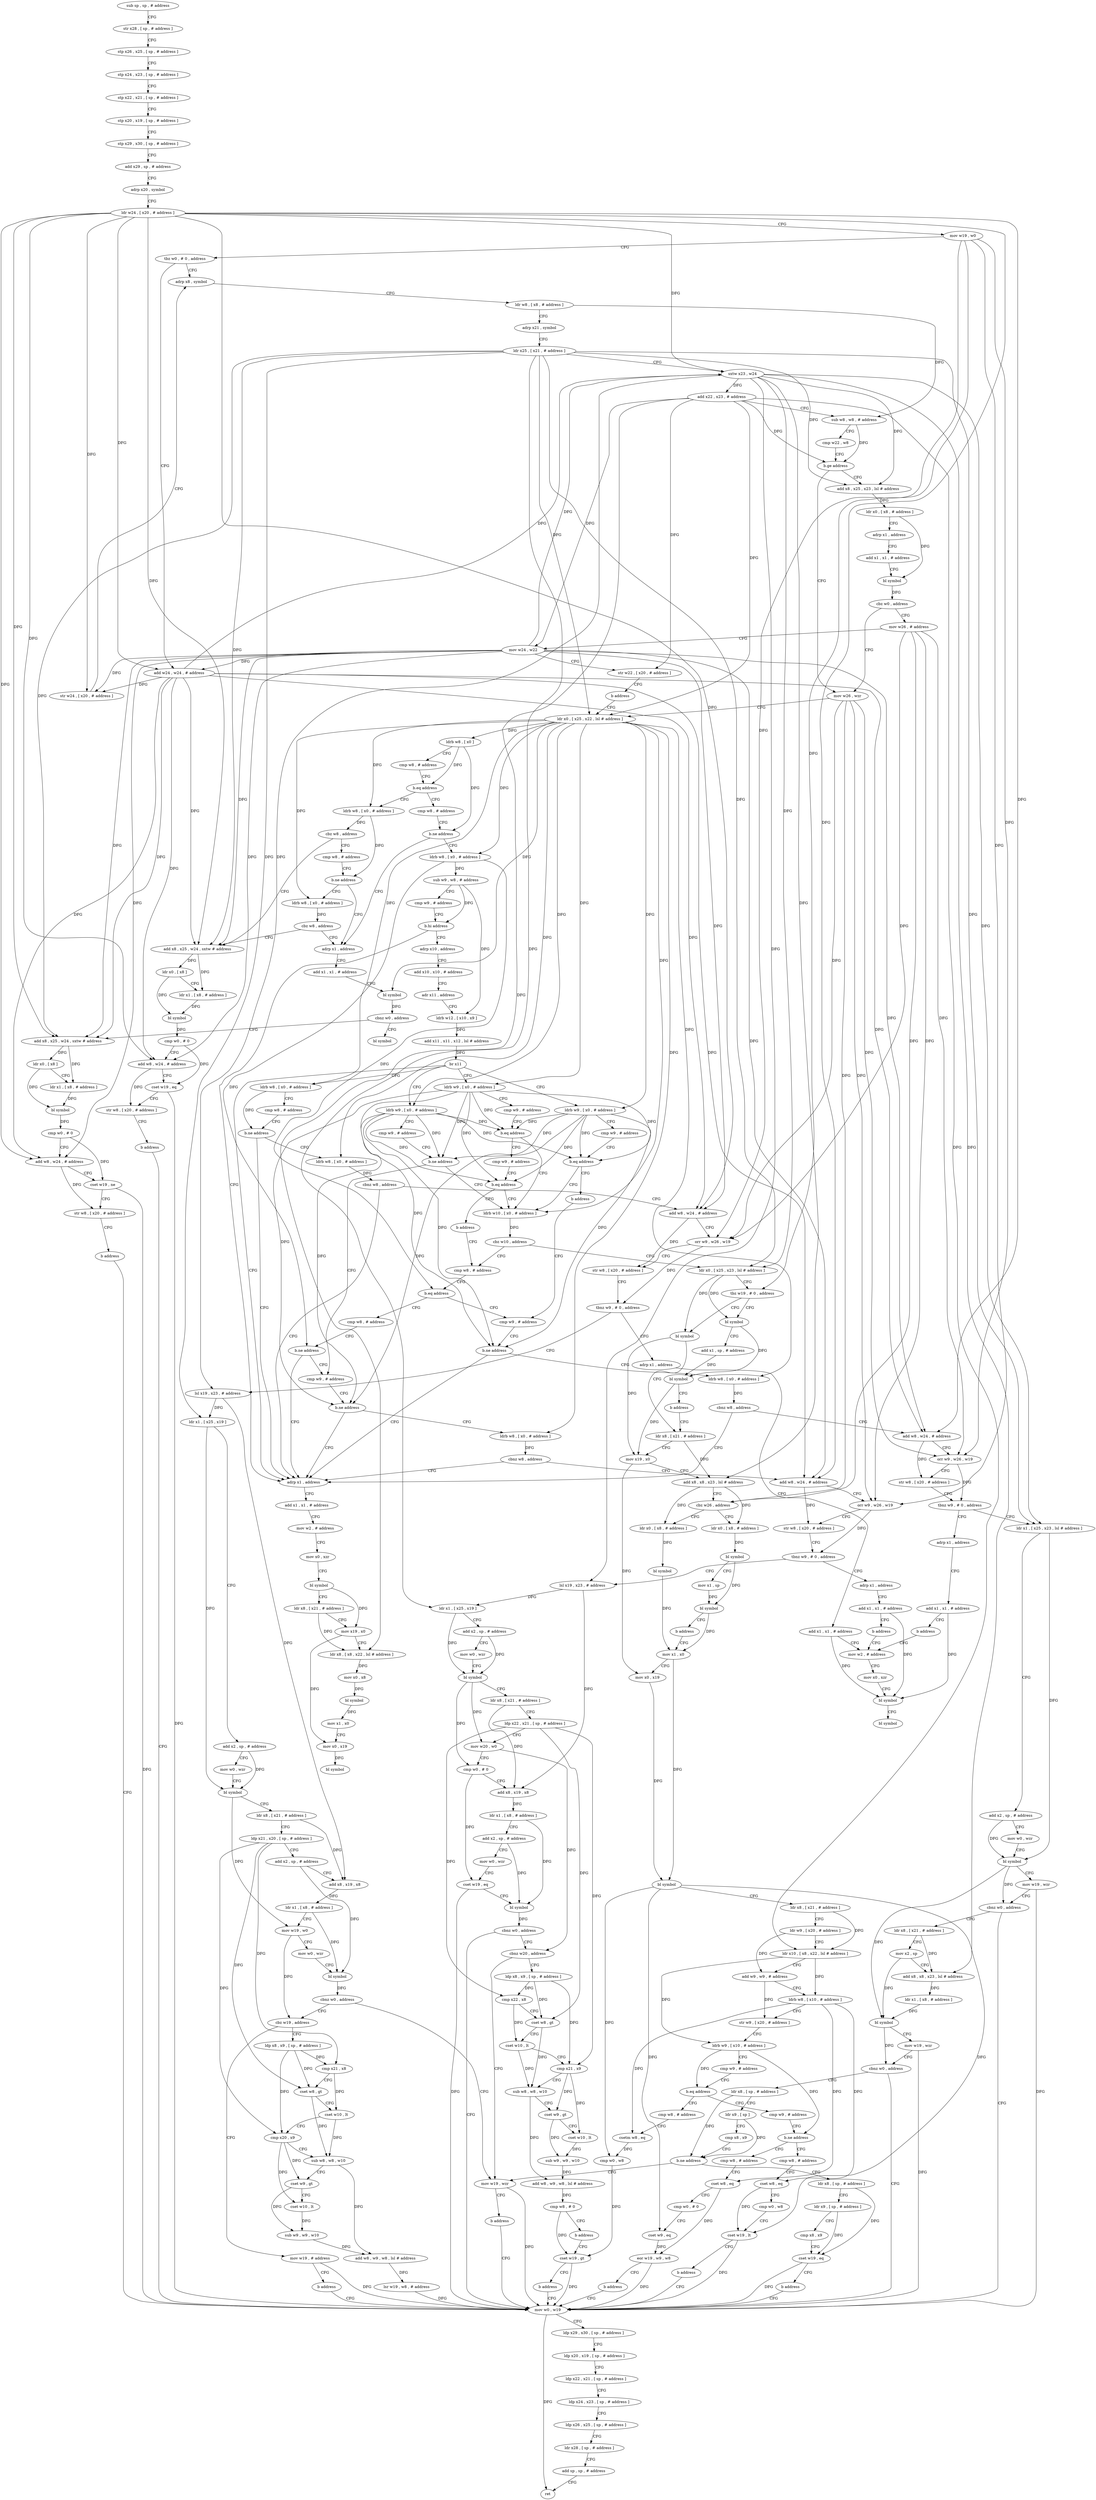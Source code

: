 digraph "func" {
"4204672" [label = "sub sp , sp , # address" ]
"4204676" [label = "str x28 , [ sp , # address ]" ]
"4204680" [label = "stp x26 , x25 , [ sp , # address ]" ]
"4204684" [label = "stp x24 , x23 , [ sp , # address ]" ]
"4204688" [label = "stp x22 , x21 , [ sp , # address ]" ]
"4204692" [label = "stp x20 , x19 , [ sp , # address ]" ]
"4204696" [label = "stp x29 , x30 , [ sp , # address ]" ]
"4204700" [label = "add x29 , sp , # address" ]
"4204704" [label = "adrp x20 , symbol" ]
"4204708" [label = "ldr w24 , [ x20 , # address ]" ]
"4204712" [label = "mov w19 , w0" ]
"4204716" [label = "tbz w0 , # 0 , address" ]
"4204728" [label = "adrp x8 , symbol" ]
"4204720" [label = "add w24 , w24 , # address" ]
"4204732" [label = "ldr w8 , [ x8 , # address ]" ]
"4204736" [label = "adrp x21 , symbol" ]
"4204740" [label = "ldr x25 , [ x21 , # address ]" ]
"4204744" [label = "sxtw x23 , w24" ]
"4204748" [label = "add x22 , x23 , # address" ]
"4204752" [label = "sub w8 , w8 , # address" ]
"4204756" [label = "cmp w22 , w8" ]
"4204760" [label = "b.ge address" ]
"4204788" [label = "mov w26 , wzr" ]
"4204764" [label = "add x8 , x25 , x23 , lsl # address" ]
"4204724" [label = "str w24 , [ x20 , # address ]" ]
"4204792" [label = "ldr x0 , [ x25 , x22 , lsl # address ]" ]
"4204768" [label = "ldr x0 , [ x8 , # address ]" ]
"4204772" [label = "adrp x1 , address" ]
"4204776" [label = "add x1 , x1 , # address" ]
"4204780" [label = "bl symbol" ]
"4204784" [label = "cbz w0 , address" ]
"4204956" [label = "mov w26 , # address" ]
"4204880" [label = "ldrb w8 , [ x0 , # address ]" ]
"4204884" [label = "cbz w8 , address" ]
"4204972" [label = "add x8 , x25 , w24 , sxtw # address" ]
"4204888" [label = "cmp w8 , # address" ]
"4204808" [label = "cmp w8 , # address" ]
"4204812" [label = "b.ne address" ]
"4204904" [label = "adrp x1 , address" ]
"4204816" [label = "ldrb w8 , [ x0 , # address ]" ]
"4204960" [label = "mov w24 , w22" ]
"4204964" [label = "str w22 , [ x20 , # address ]" ]
"4204968" [label = "b address" ]
"4204976" [label = "ldr x0 , [ x8 ]" ]
"4204980" [label = "ldr x1 , [ x8 , # address ]" ]
"4204984" [label = "bl symbol" ]
"4204988" [label = "cmp w0 , # 0" ]
"4204992" [label = "add w8 , w24 , # address" ]
"4204996" [label = "cset w19 , eq" ]
"4205000" [label = "str w8 , [ x20 , # address ]" ]
"4205004" [label = "b address" ]
"4205676" [label = "mov w0 , w19" ]
"4204892" [label = "b.ne address" ]
"4204896" [label = "ldrb w8 , [ x0 , # address ]" ]
"4204908" [label = "add x1 , x1 , # address" ]
"4204912" [label = "bl symbol" ]
"4204916" [label = "cbnz w0 , address" ]
"4205764" [label = "bl symbol" ]
"4204920" [label = "add x8 , x25 , w24 , sxtw # address" ]
"4204820" [label = "sub w9 , w8 , # address" ]
"4204824" [label = "cmp w9 , # address" ]
"4204828" [label = "b.hi address" ]
"4205712" [label = "adrp x1 , address" ]
"4204832" [label = "adrp x10 , address" ]
"4204796" [label = "ldrb w8 , [ x0 ]" ]
"4204800" [label = "cmp w8 , # address" ]
"4204804" [label = "b.eq address" ]
"4205680" [label = "ldp x29 , x30 , [ sp , # address ]" ]
"4205684" [label = "ldp x20 , x19 , [ sp , # address ]" ]
"4205688" [label = "ldp x22 , x21 , [ sp , # address ]" ]
"4205692" [label = "ldp x24 , x23 , [ sp , # address ]" ]
"4205696" [label = "ldp x26 , x25 , [ sp , # address ]" ]
"4205700" [label = "ldr x28 , [ sp , # address ]" ]
"4205704" [label = "add sp , sp , # address" ]
"4205708" [label = "ret" ]
"4204900" [label = "cbz w8 , address" ]
"4204924" [label = "ldr x0 , [ x8 ]" ]
"4204928" [label = "ldr x1 , [ x8 , # address ]" ]
"4204932" [label = "bl symbol" ]
"4204936" [label = "cmp w0 , # 0" ]
"4204940" [label = "add w8 , w24 , # address" ]
"4204944" [label = "cset w19 , ne" ]
"4204948" [label = "str w8 , [ x20 , # address ]" ]
"4204952" [label = "b address" ]
"4205716" [label = "add x1 , x1 , # address" ]
"4205720" [label = "mov w2 , # address" ]
"4205724" [label = "mov x0 , xzr" ]
"4205728" [label = "bl symbol" ]
"4205732" [label = "ldr x8 , [ x21 , # address ]" ]
"4205736" [label = "mov x19 , x0" ]
"4205740" [label = "ldr x8 , [ x8 , x22 , lsl # address ]" ]
"4205744" [label = "mov x0 , x8" ]
"4205748" [label = "bl symbol" ]
"4205752" [label = "mov x1 , x0" ]
"4205756" [label = "mov x0 , x19" ]
"4205760" [label = "bl symbol" ]
"4204836" [label = "add x10 , x10 , # address" ]
"4204840" [label = "adr x11 , address" ]
"4204844" [label = "ldrb w12 , [ x10 , x9 ]" ]
"4204848" [label = "add x11 , x11 , x12 , lsl # address" ]
"4204852" [label = "br x11" ]
"4204856" [label = "ldrb w9 , [ x0 , # address ]" ]
"4205008" [label = "ldrb w9 , [ x0 , # address ]" ]
"4205024" [label = "ldrb w8 , [ x0 , # address ]" ]
"4205128" [label = "ldrb w9 , [ x0 , # address ]" ]
"4204860" [label = "cmp w9 , # address" ]
"4204864" [label = "b.eq address" ]
"4205140" [label = "ldrb w10 , [ x0 , # address ]" ]
"4204868" [label = "cmp w9 , # address" ]
"4205012" [label = "cmp w9 , # address" ]
"4205016" [label = "b.eq address" ]
"4205020" [label = "b address" ]
"4205028" [label = "cmp w8 , # address" ]
"4205032" [label = "b.ne address" ]
"4205036" [label = "ldrb w8 , [ x0 , # address ]" ]
"4205132" [label = "cmp w9 , # address" ]
"4205136" [label = "b.ne address" ]
"4205164" [label = "cmp w9 , # address" ]
"4205144" [label = "cbz w10 , address" ]
"4205440" [label = "ldr x0 , [ x25 , x23 , lsl # address ]" ]
"4205148" [label = "cmp w8 , # address" ]
"4204872" [label = "b.eq address" ]
"4204876" [label = "b address" ]
"4205312" [label = "cmp w9 , # address" ]
"4205040" [label = "cbnz w8 , address" ]
"4205044" [label = "add w8 , w24 , # address" ]
"4205168" [label = "b.ne address" ]
"4205172" [label = "ldrb w8 , [ x0 , # address ]" ]
"4205444" [label = "tbz w19 , # 0 , address" ]
"4205464" [label = "bl symbol" ]
"4205448" [label = "bl symbol" ]
"4205152" [label = "b.eq address" ]
"4205156" [label = "cmp w8 , # address" ]
"4205316" [label = "b.ne address" ]
"4205320" [label = "ldrb w8 , [ x0 , # address ]" ]
"4205048" [label = "orr w9 , w26 , w19" ]
"4205052" [label = "str w8 , [ x20 , # address ]" ]
"4205056" [label = "tbnz w9 , # 0 , address" ]
"4205792" [label = "adrp x1 , address" ]
"4205060" [label = "lsl x19 , x23 , # address" ]
"4205176" [label = "cbnz w8 , address" ]
"4205180" [label = "add w8 , w24 , # address" ]
"4205468" [label = "ldr x8 , [ x21 , # address ]" ]
"4205452" [label = "add x1 , sp , # address" ]
"4205456" [label = "bl symbol" ]
"4205460" [label = "b address" ]
"4205160" [label = "b.ne address" ]
"4205324" [label = "cbnz w8 , address" ]
"4205328" [label = "add w8 , w24 , # address" ]
"4205796" [label = "add x1 , x1 , # address" ]
"4205800" [label = "mov w2 , # address" ]
"4205064" [label = "ldr x1 , [ x25 , x19 ]" ]
"4205068" [label = "add x2 , sp , # address" ]
"4205072" [label = "mov w0 , wzr" ]
"4205076" [label = "bl symbol" ]
"4205080" [label = "ldr x8 , [ x21 , # address ]" ]
"4205084" [label = "ldp x21 , x20 , [ sp , # address ]" ]
"4205088" [label = "add x2 , sp , # address" ]
"4205092" [label = "add x8 , x19 , x8" ]
"4205096" [label = "ldr x1 , [ x8 , # address ]" ]
"4205100" [label = "mov w19 , w0" ]
"4205104" [label = "mov w0 , wzr" ]
"4205108" [label = "bl symbol" ]
"4205112" [label = "cbnz w0 , address" ]
"4205432" [label = "mov w19 , wzr" ]
"4205116" [label = "cbz w19 , address" ]
"4205184" [label = "orr w9 , w26 , w19" ]
"4205188" [label = "str w8 , [ x20 , # address ]" ]
"4205192" [label = "tbnz w9 , # 0 , address" ]
"4205768" [label = "adrp x1 , address" ]
"4205196" [label = "lsl x19 , x23 , # address" ]
"4205504" [label = "ldr x0 , [ x8 , # address ]" ]
"4205508" [label = "bl symbol" ]
"4205512" [label = "mov x1 , x0" ]
"4205484" [label = "ldr x0 , [ x8 , # address ]" ]
"4205488" [label = "bl symbol" ]
"4205492" [label = "mov x1 , sp" ]
"4205496" [label = "bl symbol" ]
"4205500" [label = "b address" ]
"4205472" [label = "mov x19 , x0" ]
"4205476" [label = "add x8 , x8 , x23 , lsl # address" ]
"4205480" [label = "cbz w26 , address" ]
"4205332" [label = "orr w9 , w26 , w19" ]
"4205336" [label = "str w8 , [ x20 , # address ]" ]
"4205340" [label = "tbnz w9 , # 0 , address" ]
"4205780" [label = "adrp x1 , address" ]
"4205344" [label = "ldr x1 , [ x25 , x23 , lsl # address ]" ]
"4205436" [label = "b address" ]
"4205632" [label = "ldp x8 , x9 , [ sp , # address ]" ]
"4205120" [label = "mov w19 , # address" ]
"4205772" [label = "add x1 , x1 , # address" ]
"4205776" [label = "b address" ]
"4205200" [label = "ldr x1 , [ x25 , x19 ]" ]
"4205204" [label = "add x2 , sp , # address" ]
"4205208" [label = "mov w0 , wzr" ]
"4205212" [label = "bl symbol" ]
"4205216" [label = "ldr x8 , [ x21 , # address ]" ]
"4205220" [label = "ldp x22 , x21 , [ sp , # address ]" ]
"4205224" [label = "mov w20 , w0" ]
"4205228" [label = "cmp w0 , # 0" ]
"4205232" [label = "add x8 , x19 , x8" ]
"4205236" [label = "ldr x1 , [ x8 , # address ]" ]
"4205240" [label = "add x2 , sp , # address" ]
"4205244" [label = "mov w0 , wzr" ]
"4205248" [label = "cset w19 , eq" ]
"4205252" [label = "bl symbol" ]
"4205256" [label = "cbnz w0 , address" ]
"4205260" [label = "cbnz w20 , address" ]
"4205588" [label = "cmp w8 , # address" ]
"4205592" [label = "csetm w8 , eq" ]
"4205596" [label = "cmp w0 , w8" ]
"4205600" [label = "cset w19 , gt" ]
"4205560" [label = "cmp w9 , # address" ]
"4205564" [label = "b.ne address" ]
"4205608" [label = "cmp w8 , # address" ]
"4205568" [label = "cmp w8 , # address" ]
"4205516" [label = "mov x0 , x19" ]
"4205520" [label = "bl symbol" ]
"4205524" [label = "ldr x8 , [ x21 , # address ]" ]
"4205528" [label = "ldr w9 , [ x20 , # address ]" ]
"4205532" [label = "ldr x10 , [ x8 , x22 , lsl # address ]" ]
"4205536" [label = "add w9 , w9 , # address" ]
"4205540" [label = "ldrb w8 , [ x10 , # address ]" ]
"4205544" [label = "str w9 , [ x20 , # address ]" ]
"4205548" [label = "ldrb w9 , [ x10 , # address ]" ]
"4205552" [label = "cmp w9 , # address" ]
"4205556" [label = "b.eq address" ]
"4205784" [label = "add x1 , x1 , # address" ]
"4205788" [label = "b address" ]
"4205348" [label = "add x2 , sp , # address" ]
"4205352" [label = "mov w0 , wzr" ]
"4205356" [label = "bl symbol" ]
"4205360" [label = "mov w19 , wzr" ]
"4205364" [label = "cbnz w0 , address" ]
"4205368" [label = "ldr x8 , [ x21 , # address ]" ]
"4205636" [label = "cmp x21 , x8" ]
"4205640" [label = "cset w8 , gt" ]
"4205644" [label = "cset w10 , lt" ]
"4205648" [label = "cmp x20 , x9" ]
"4205652" [label = "sub w8 , w8 , w10" ]
"4205656" [label = "cset w9 , gt" ]
"4205660" [label = "cset w10 , lt" ]
"4205664" [label = "sub w9 , w9 , w10" ]
"4205668" [label = "add w8 , w9 , w8 , lsl # address" ]
"4205672" [label = "lsr w19 , w8 , # address" ]
"4205124" [label = "b address" ]
"4205804" [label = "mov x0 , xzr" ]
"4205808" [label = "bl symbol" ]
"4205812" [label = "bl symbol" ]
"4205264" [label = "ldp x8 , x9 , [ sp , # address ]" ]
"4205612" [label = "cset w8 , eq" ]
"4205616" [label = "cmp w0 , # 0" ]
"4205620" [label = "cset w9 , eq" ]
"4205624" [label = "eor w19 , w9 , w8" ]
"4205628" [label = "b address" ]
"4205572" [label = "cset w8 , eq" ]
"4205576" [label = "cmp w0 , w8" ]
"4205580" [label = "cset w19 , lt" ]
"4205584" [label = "b address" ]
"4205372" [label = "mov x2 , sp" ]
"4205376" [label = "add x8 , x8 , x23 , lsl # address" ]
"4205380" [label = "ldr x1 , [ x8 , # address ]" ]
"4205384" [label = "bl symbol" ]
"4205388" [label = "mov w19 , wzr" ]
"4205392" [label = "cbnz w0 , address" ]
"4205396" [label = "ldr x8 , [ sp , # address ]" ]
"4205268" [label = "cmp x22 , x8" ]
"4205272" [label = "cset w8 , gt" ]
"4205276" [label = "cset w10 , lt" ]
"4205280" [label = "cmp x21 , x9" ]
"4205284" [label = "sub w8 , w8 , w10" ]
"4205288" [label = "cset w9 , gt" ]
"4205292" [label = "cset w10 , lt" ]
"4205296" [label = "sub w9 , w9 , w10" ]
"4205300" [label = "add w8 , w9 , w8 , lsl # address" ]
"4205304" [label = "cmp w8 , # 0" ]
"4205308" [label = "b address" ]
"4205400" [label = "ldr x9 , [ sp ]" ]
"4205404" [label = "cmp x8 , x9" ]
"4205408" [label = "b.ne address" ]
"4205412" [label = "ldr x8 , [ sp , # address ]" ]
"4205604" [label = "b address" ]
"4205416" [label = "ldr x9 , [ sp , # address ]" ]
"4205420" [label = "cmp x8 , x9" ]
"4205424" [label = "cset w19 , eq" ]
"4205428" [label = "b address" ]
"4204672" -> "4204676" [ label = "CFG" ]
"4204676" -> "4204680" [ label = "CFG" ]
"4204680" -> "4204684" [ label = "CFG" ]
"4204684" -> "4204688" [ label = "CFG" ]
"4204688" -> "4204692" [ label = "CFG" ]
"4204692" -> "4204696" [ label = "CFG" ]
"4204696" -> "4204700" [ label = "CFG" ]
"4204700" -> "4204704" [ label = "CFG" ]
"4204704" -> "4204708" [ label = "CFG" ]
"4204708" -> "4204712" [ label = "CFG" ]
"4204708" -> "4204744" [ label = "DFG" ]
"4204708" -> "4204720" [ label = "DFG" ]
"4204708" -> "4204724" [ label = "DFG" ]
"4204708" -> "4204972" [ label = "DFG" ]
"4204708" -> "4204992" [ label = "DFG" ]
"4204708" -> "4204920" [ label = "DFG" ]
"4204708" -> "4204940" [ label = "DFG" ]
"4204708" -> "4205044" [ label = "DFG" ]
"4204708" -> "4205180" [ label = "DFG" ]
"4204708" -> "4205328" [ label = "DFG" ]
"4204712" -> "4204716" [ label = "CFG" ]
"4204712" -> "4205444" [ label = "DFG" ]
"4204712" -> "4205048" [ label = "DFG" ]
"4204712" -> "4205184" [ label = "DFG" ]
"4204712" -> "4205332" [ label = "DFG" ]
"4204716" -> "4204728" [ label = "CFG" ]
"4204716" -> "4204720" [ label = "CFG" ]
"4204728" -> "4204732" [ label = "CFG" ]
"4204720" -> "4204724" [ label = "DFG" ]
"4204720" -> "4204744" [ label = "DFG" ]
"4204720" -> "4204972" [ label = "DFG" ]
"4204720" -> "4204992" [ label = "DFG" ]
"4204720" -> "4204920" [ label = "DFG" ]
"4204720" -> "4204940" [ label = "DFG" ]
"4204720" -> "4205044" [ label = "DFG" ]
"4204720" -> "4205180" [ label = "DFG" ]
"4204720" -> "4205328" [ label = "DFG" ]
"4204732" -> "4204736" [ label = "CFG" ]
"4204732" -> "4204752" [ label = "DFG" ]
"4204736" -> "4204740" [ label = "CFG" ]
"4204740" -> "4204744" [ label = "CFG" ]
"4204740" -> "4204764" [ label = "DFG" ]
"4204740" -> "4204792" [ label = "DFG" ]
"4204740" -> "4204972" [ label = "DFG" ]
"4204740" -> "4204920" [ label = "DFG" ]
"4204740" -> "4205440" [ label = "DFG" ]
"4204740" -> "4205064" [ label = "DFG" ]
"4204740" -> "4205200" [ label = "DFG" ]
"4204740" -> "4205344" [ label = "DFG" ]
"4204744" -> "4204748" [ label = "DFG" ]
"4204744" -> "4204764" [ label = "DFG" ]
"4204744" -> "4205440" [ label = "DFG" ]
"4204744" -> "4205060" [ label = "DFG" ]
"4204744" -> "4205476" [ label = "DFG" ]
"4204744" -> "4205196" [ label = "DFG" ]
"4204744" -> "4205344" [ label = "DFG" ]
"4204744" -> "4205376" [ label = "DFG" ]
"4204748" -> "4204752" [ label = "CFG" ]
"4204748" -> "4204760" [ label = "DFG" ]
"4204748" -> "4204792" [ label = "DFG" ]
"4204748" -> "4204960" [ label = "DFG" ]
"4204748" -> "4204964" [ label = "DFG" ]
"4204748" -> "4205740" [ label = "DFG" ]
"4204748" -> "4205532" [ label = "DFG" ]
"4204752" -> "4204756" [ label = "CFG" ]
"4204752" -> "4204760" [ label = "DFG" ]
"4204756" -> "4204760" [ label = "CFG" ]
"4204760" -> "4204788" [ label = "CFG" ]
"4204760" -> "4204764" [ label = "CFG" ]
"4204788" -> "4204792" [ label = "CFG" ]
"4204788" -> "4205048" [ label = "DFG" ]
"4204788" -> "4205184" [ label = "DFG" ]
"4204788" -> "4205480" [ label = "DFG" ]
"4204788" -> "4205332" [ label = "DFG" ]
"4204764" -> "4204768" [ label = "DFG" ]
"4204724" -> "4204728" [ label = "CFG" ]
"4204792" -> "4204796" [ label = "DFG" ]
"4204792" -> "4204880" [ label = "DFG" ]
"4204792" -> "4204912" [ label = "DFG" ]
"4204792" -> "4204816" [ label = "DFG" ]
"4204792" -> "4204896" [ label = "DFG" ]
"4204792" -> "4204856" [ label = "DFG" ]
"4204792" -> "4205008" [ label = "DFG" ]
"4204792" -> "4205024" [ label = "DFG" ]
"4204792" -> "4205128" [ label = "DFG" ]
"4204792" -> "4205140" [ label = "DFG" ]
"4204792" -> "4205036" [ label = "DFG" ]
"4204792" -> "4205172" [ label = "DFG" ]
"4204792" -> "4205320" [ label = "DFG" ]
"4204768" -> "4204772" [ label = "CFG" ]
"4204768" -> "4204780" [ label = "DFG" ]
"4204772" -> "4204776" [ label = "CFG" ]
"4204776" -> "4204780" [ label = "CFG" ]
"4204780" -> "4204784" [ label = "DFG" ]
"4204784" -> "4204956" [ label = "CFG" ]
"4204784" -> "4204788" [ label = "CFG" ]
"4204956" -> "4204960" [ label = "CFG" ]
"4204956" -> "4205048" [ label = "DFG" ]
"4204956" -> "4205184" [ label = "DFG" ]
"4204956" -> "4205480" [ label = "DFG" ]
"4204956" -> "4205332" [ label = "DFG" ]
"4204880" -> "4204884" [ label = "DFG" ]
"4204880" -> "4204892" [ label = "DFG" ]
"4204884" -> "4204972" [ label = "CFG" ]
"4204884" -> "4204888" [ label = "CFG" ]
"4204972" -> "4204976" [ label = "DFG" ]
"4204972" -> "4204980" [ label = "DFG" ]
"4204888" -> "4204892" [ label = "CFG" ]
"4204808" -> "4204812" [ label = "CFG" ]
"4204812" -> "4204904" [ label = "CFG" ]
"4204812" -> "4204816" [ label = "CFG" ]
"4204904" -> "4204908" [ label = "CFG" ]
"4204816" -> "4204820" [ label = "DFG" ]
"4204816" -> "4205152" [ label = "DFG" ]
"4204816" -> "4205160" [ label = "DFG" ]
"4204960" -> "4204964" [ label = "CFG" ]
"4204960" -> "4204744" [ label = "DFG" ]
"4204960" -> "4204720" [ label = "DFG" ]
"4204960" -> "4204724" [ label = "DFG" ]
"4204960" -> "4204972" [ label = "DFG" ]
"4204960" -> "4204992" [ label = "DFG" ]
"4204960" -> "4204920" [ label = "DFG" ]
"4204960" -> "4204940" [ label = "DFG" ]
"4204960" -> "4205044" [ label = "DFG" ]
"4204960" -> "4205180" [ label = "DFG" ]
"4204960" -> "4205328" [ label = "DFG" ]
"4204964" -> "4204968" [ label = "CFG" ]
"4204968" -> "4204792" [ label = "CFG" ]
"4204976" -> "4204980" [ label = "CFG" ]
"4204976" -> "4204984" [ label = "DFG" ]
"4204980" -> "4204984" [ label = "DFG" ]
"4204984" -> "4204988" [ label = "DFG" ]
"4204988" -> "4204992" [ label = "CFG" ]
"4204988" -> "4204996" [ label = "DFG" ]
"4204992" -> "4204996" [ label = "CFG" ]
"4204992" -> "4205000" [ label = "DFG" ]
"4204996" -> "4205000" [ label = "CFG" ]
"4204996" -> "4205676" [ label = "DFG" ]
"4205000" -> "4205004" [ label = "CFG" ]
"4205004" -> "4205676" [ label = "CFG" ]
"4205676" -> "4205680" [ label = "CFG" ]
"4205676" -> "4205708" [ label = "DFG" ]
"4204892" -> "4204904" [ label = "CFG" ]
"4204892" -> "4204896" [ label = "CFG" ]
"4204896" -> "4204900" [ label = "DFG" ]
"4204908" -> "4204912" [ label = "CFG" ]
"4204912" -> "4204916" [ label = "DFG" ]
"4204916" -> "4205764" [ label = "CFG" ]
"4204916" -> "4204920" [ label = "CFG" ]
"4204920" -> "4204924" [ label = "DFG" ]
"4204920" -> "4204928" [ label = "DFG" ]
"4204820" -> "4204824" [ label = "CFG" ]
"4204820" -> "4204828" [ label = "DFG" ]
"4204820" -> "4204844" [ label = "DFG" ]
"4204824" -> "4204828" [ label = "CFG" ]
"4204828" -> "4205712" [ label = "CFG" ]
"4204828" -> "4204832" [ label = "CFG" ]
"4205712" -> "4205716" [ label = "CFG" ]
"4204832" -> "4204836" [ label = "CFG" ]
"4204796" -> "4204800" [ label = "CFG" ]
"4204796" -> "4204804" [ label = "DFG" ]
"4204796" -> "4204812" [ label = "DFG" ]
"4204800" -> "4204804" [ label = "CFG" ]
"4204804" -> "4204880" [ label = "CFG" ]
"4204804" -> "4204808" [ label = "CFG" ]
"4205680" -> "4205684" [ label = "CFG" ]
"4205684" -> "4205688" [ label = "CFG" ]
"4205688" -> "4205692" [ label = "CFG" ]
"4205692" -> "4205696" [ label = "CFG" ]
"4205696" -> "4205700" [ label = "CFG" ]
"4205700" -> "4205704" [ label = "CFG" ]
"4205704" -> "4205708" [ label = "CFG" ]
"4204900" -> "4204972" [ label = "CFG" ]
"4204900" -> "4204904" [ label = "CFG" ]
"4204924" -> "4204928" [ label = "CFG" ]
"4204924" -> "4204932" [ label = "DFG" ]
"4204928" -> "4204932" [ label = "DFG" ]
"4204932" -> "4204936" [ label = "DFG" ]
"4204936" -> "4204940" [ label = "CFG" ]
"4204936" -> "4204944" [ label = "DFG" ]
"4204940" -> "4204944" [ label = "CFG" ]
"4204940" -> "4204948" [ label = "DFG" ]
"4204944" -> "4204948" [ label = "CFG" ]
"4204944" -> "4205676" [ label = "DFG" ]
"4204948" -> "4204952" [ label = "CFG" ]
"4204952" -> "4205676" [ label = "CFG" ]
"4205716" -> "4205720" [ label = "CFG" ]
"4205720" -> "4205724" [ label = "CFG" ]
"4205724" -> "4205728" [ label = "CFG" ]
"4205728" -> "4205732" [ label = "CFG" ]
"4205728" -> "4205736" [ label = "DFG" ]
"4205732" -> "4205736" [ label = "CFG" ]
"4205732" -> "4205740" [ label = "DFG" ]
"4205736" -> "4205740" [ label = "CFG" ]
"4205736" -> "4205756" [ label = "DFG" ]
"4205740" -> "4205744" [ label = "DFG" ]
"4205744" -> "4205748" [ label = "DFG" ]
"4205748" -> "4205752" [ label = "DFG" ]
"4205752" -> "4205756" [ label = "CFG" ]
"4205756" -> "4205760" [ label = "DFG" ]
"4204836" -> "4204840" [ label = "CFG" ]
"4204840" -> "4204844" [ label = "CFG" ]
"4204844" -> "4204848" [ label = "DFG" ]
"4204848" -> "4204852" [ label = "DFG" ]
"4204852" -> "4204856" [ label = "CFG" ]
"4204852" -> "4205008" [ label = "CFG" ]
"4204852" -> "4205024" [ label = "CFG" ]
"4204852" -> "4205128" [ label = "CFG" ]
"4204852" -> "4205712" [ label = "CFG" ]
"4204856" -> "4204860" [ label = "CFG" ]
"4204856" -> "4204864" [ label = "DFG" ]
"4204856" -> "4205016" [ label = "DFG" ]
"4204856" -> "4205136" [ label = "DFG" ]
"4204856" -> "4204872" [ label = "DFG" ]
"4204856" -> "4205168" [ label = "DFG" ]
"4204856" -> "4205316" [ label = "DFG" ]
"4205008" -> "4205012" [ label = "CFG" ]
"4205008" -> "4204864" [ label = "DFG" ]
"4205008" -> "4205016" [ label = "DFG" ]
"4205008" -> "4205136" [ label = "DFG" ]
"4205008" -> "4204872" [ label = "DFG" ]
"4205008" -> "4205168" [ label = "DFG" ]
"4205008" -> "4205316" [ label = "DFG" ]
"4205024" -> "4205028" [ label = "CFG" ]
"4205024" -> "4205032" [ label = "DFG" ]
"4205128" -> "4205132" [ label = "CFG" ]
"4205128" -> "4204864" [ label = "DFG" ]
"4205128" -> "4205016" [ label = "DFG" ]
"4205128" -> "4205136" [ label = "DFG" ]
"4205128" -> "4204872" [ label = "DFG" ]
"4205128" -> "4205168" [ label = "DFG" ]
"4205128" -> "4205316" [ label = "DFG" ]
"4204860" -> "4204864" [ label = "CFG" ]
"4204864" -> "4205140" [ label = "CFG" ]
"4204864" -> "4204868" [ label = "CFG" ]
"4205140" -> "4205144" [ label = "DFG" ]
"4204868" -> "4204872" [ label = "CFG" ]
"4205012" -> "4205016" [ label = "CFG" ]
"4205016" -> "4205140" [ label = "CFG" ]
"4205016" -> "4205020" [ label = "CFG" ]
"4205020" -> "4205312" [ label = "CFG" ]
"4205028" -> "4205032" [ label = "CFG" ]
"4205032" -> "4205712" [ label = "CFG" ]
"4205032" -> "4205036" [ label = "CFG" ]
"4205036" -> "4205040" [ label = "DFG" ]
"4205132" -> "4205136" [ label = "CFG" ]
"4205136" -> "4205164" [ label = "CFG" ]
"4205136" -> "4205140" [ label = "CFG" ]
"4205164" -> "4205168" [ label = "CFG" ]
"4205144" -> "4205440" [ label = "CFG" ]
"4205144" -> "4205148" [ label = "CFG" ]
"4205440" -> "4205444" [ label = "CFG" ]
"4205440" -> "4205464" [ label = "DFG" ]
"4205440" -> "4205448" [ label = "DFG" ]
"4205148" -> "4205152" [ label = "CFG" ]
"4204872" -> "4205140" [ label = "CFG" ]
"4204872" -> "4204876" [ label = "CFG" ]
"4204876" -> "4205148" [ label = "CFG" ]
"4205312" -> "4205316" [ label = "CFG" ]
"4205040" -> "4205712" [ label = "CFG" ]
"4205040" -> "4205044" [ label = "CFG" ]
"4205044" -> "4205048" [ label = "CFG" ]
"4205044" -> "4205052" [ label = "DFG" ]
"4205168" -> "4205712" [ label = "CFG" ]
"4205168" -> "4205172" [ label = "CFG" ]
"4205172" -> "4205176" [ label = "DFG" ]
"4205444" -> "4205464" [ label = "CFG" ]
"4205444" -> "4205448" [ label = "CFG" ]
"4205464" -> "4205468" [ label = "CFG" ]
"4205464" -> "4205472" [ label = "DFG" ]
"4205448" -> "4205452" [ label = "CFG" ]
"4205448" -> "4205456" [ label = "DFG" ]
"4205152" -> "4205312" [ label = "CFG" ]
"4205152" -> "4205156" [ label = "CFG" ]
"4205156" -> "4205160" [ label = "CFG" ]
"4205316" -> "4205712" [ label = "CFG" ]
"4205316" -> "4205320" [ label = "CFG" ]
"4205320" -> "4205324" [ label = "DFG" ]
"4205048" -> "4205052" [ label = "CFG" ]
"4205048" -> "4205056" [ label = "DFG" ]
"4205052" -> "4205056" [ label = "CFG" ]
"4205056" -> "4205792" [ label = "CFG" ]
"4205056" -> "4205060" [ label = "CFG" ]
"4205792" -> "4205796" [ label = "CFG" ]
"4205060" -> "4205064" [ label = "DFG" ]
"4205060" -> "4205092" [ label = "DFG" ]
"4205176" -> "4205712" [ label = "CFG" ]
"4205176" -> "4205180" [ label = "CFG" ]
"4205180" -> "4205184" [ label = "CFG" ]
"4205180" -> "4205188" [ label = "DFG" ]
"4205468" -> "4205472" [ label = "CFG" ]
"4205468" -> "4205476" [ label = "DFG" ]
"4205452" -> "4205456" [ label = "DFG" ]
"4205456" -> "4205460" [ label = "CFG" ]
"4205456" -> "4205472" [ label = "DFG" ]
"4205460" -> "4205468" [ label = "CFG" ]
"4205160" -> "4205712" [ label = "CFG" ]
"4205160" -> "4205164" [ label = "CFG" ]
"4205324" -> "4205712" [ label = "CFG" ]
"4205324" -> "4205328" [ label = "CFG" ]
"4205328" -> "4205332" [ label = "CFG" ]
"4205328" -> "4205336" [ label = "DFG" ]
"4205796" -> "4205800" [ label = "CFG" ]
"4205796" -> "4205808" [ label = "DFG" ]
"4205800" -> "4205804" [ label = "CFG" ]
"4205064" -> "4205068" [ label = "CFG" ]
"4205064" -> "4205076" [ label = "DFG" ]
"4205068" -> "4205072" [ label = "CFG" ]
"4205068" -> "4205076" [ label = "DFG" ]
"4205072" -> "4205076" [ label = "CFG" ]
"4205076" -> "4205080" [ label = "CFG" ]
"4205076" -> "4205100" [ label = "DFG" ]
"4205080" -> "4205084" [ label = "CFG" ]
"4205080" -> "4205092" [ label = "DFG" ]
"4205084" -> "4205088" [ label = "CFG" ]
"4205084" -> "4205636" [ label = "DFG" ]
"4205084" -> "4205640" [ label = "DFG" ]
"4205084" -> "4205648" [ label = "DFG" ]
"4205088" -> "4205092" [ label = "CFG" ]
"4205088" -> "4205108" [ label = "DFG" ]
"4205092" -> "4205096" [ label = "DFG" ]
"4205096" -> "4205100" [ label = "CFG" ]
"4205096" -> "4205108" [ label = "DFG" ]
"4205100" -> "4205104" [ label = "CFG" ]
"4205100" -> "4205116" [ label = "DFG" ]
"4205104" -> "4205108" [ label = "CFG" ]
"4205108" -> "4205112" [ label = "DFG" ]
"4205112" -> "4205432" [ label = "CFG" ]
"4205112" -> "4205116" [ label = "CFG" ]
"4205432" -> "4205436" [ label = "CFG" ]
"4205432" -> "4205676" [ label = "DFG" ]
"4205116" -> "4205632" [ label = "CFG" ]
"4205116" -> "4205120" [ label = "CFG" ]
"4205184" -> "4205188" [ label = "CFG" ]
"4205184" -> "4205192" [ label = "DFG" ]
"4205188" -> "4205192" [ label = "CFG" ]
"4205192" -> "4205768" [ label = "CFG" ]
"4205192" -> "4205196" [ label = "CFG" ]
"4205768" -> "4205772" [ label = "CFG" ]
"4205196" -> "4205200" [ label = "DFG" ]
"4205196" -> "4205232" [ label = "DFG" ]
"4205504" -> "4205508" [ label = "DFG" ]
"4205508" -> "4205512" [ label = "DFG" ]
"4205512" -> "4205516" [ label = "CFG" ]
"4205512" -> "4205520" [ label = "DFG" ]
"4205484" -> "4205488" [ label = "DFG" ]
"4205488" -> "4205492" [ label = "CFG" ]
"4205488" -> "4205496" [ label = "DFG" ]
"4205492" -> "4205496" [ label = "DFG" ]
"4205496" -> "4205500" [ label = "CFG" ]
"4205496" -> "4205512" [ label = "DFG" ]
"4205500" -> "4205512" [ label = "CFG" ]
"4205472" -> "4205476" [ label = "CFG" ]
"4205472" -> "4205516" [ label = "DFG" ]
"4205476" -> "4205480" [ label = "CFG" ]
"4205476" -> "4205504" [ label = "DFG" ]
"4205476" -> "4205484" [ label = "DFG" ]
"4205480" -> "4205504" [ label = "CFG" ]
"4205480" -> "4205484" [ label = "CFG" ]
"4205332" -> "4205336" [ label = "CFG" ]
"4205332" -> "4205340" [ label = "DFG" ]
"4205336" -> "4205340" [ label = "CFG" ]
"4205340" -> "4205780" [ label = "CFG" ]
"4205340" -> "4205344" [ label = "CFG" ]
"4205780" -> "4205784" [ label = "CFG" ]
"4205344" -> "4205348" [ label = "CFG" ]
"4205344" -> "4205356" [ label = "DFG" ]
"4205436" -> "4205676" [ label = "CFG" ]
"4205632" -> "4205636" [ label = "DFG" ]
"4205632" -> "4205640" [ label = "DFG" ]
"4205632" -> "4205648" [ label = "DFG" ]
"4205120" -> "4205124" [ label = "CFG" ]
"4205120" -> "4205676" [ label = "DFG" ]
"4205772" -> "4205776" [ label = "CFG" ]
"4205772" -> "4205808" [ label = "DFG" ]
"4205776" -> "4205800" [ label = "CFG" ]
"4205200" -> "4205204" [ label = "CFG" ]
"4205200" -> "4205212" [ label = "DFG" ]
"4205204" -> "4205208" [ label = "CFG" ]
"4205204" -> "4205212" [ label = "DFG" ]
"4205208" -> "4205212" [ label = "CFG" ]
"4205212" -> "4205216" [ label = "CFG" ]
"4205212" -> "4205224" [ label = "DFG" ]
"4205212" -> "4205228" [ label = "DFG" ]
"4205216" -> "4205220" [ label = "CFG" ]
"4205216" -> "4205232" [ label = "DFG" ]
"4205220" -> "4205224" [ label = "CFG" ]
"4205220" -> "4205268" [ label = "DFG" ]
"4205220" -> "4205272" [ label = "DFG" ]
"4205220" -> "4205280" [ label = "DFG" ]
"4205224" -> "4205228" [ label = "CFG" ]
"4205224" -> "4205260" [ label = "DFG" ]
"4205228" -> "4205232" [ label = "CFG" ]
"4205228" -> "4205248" [ label = "DFG" ]
"4205232" -> "4205236" [ label = "DFG" ]
"4205236" -> "4205240" [ label = "CFG" ]
"4205236" -> "4205252" [ label = "DFG" ]
"4205240" -> "4205244" [ label = "CFG" ]
"4205240" -> "4205252" [ label = "DFG" ]
"4205244" -> "4205248" [ label = "CFG" ]
"4205248" -> "4205252" [ label = "CFG" ]
"4205248" -> "4205676" [ label = "DFG" ]
"4205252" -> "4205256" [ label = "DFG" ]
"4205256" -> "4205676" [ label = "CFG" ]
"4205256" -> "4205260" [ label = "CFG" ]
"4205260" -> "4205432" [ label = "CFG" ]
"4205260" -> "4205264" [ label = "CFG" ]
"4205588" -> "4205592" [ label = "CFG" ]
"4205592" -> "4205596" [ label = "DFG" ]
"4205596" -> "4205600" [ label = "DFG" ]
"4205600" -> "4205604" [ label = "CFG" ]
"4205600" -> "4205676" [ label = "DFG" ]
"4205560" -> "4205564" [ label = "CFG" ]
"4205564" -> "4205608" [ label = "CFG" ]
"4205564" -> "4205568" [ label = "CFG" ]
"4205608" -> "4205612" [ label = "CFG" ]
"4205568" -> "4205572" [ label = "CFG" ]
"4205516" -> "4205520" [ label = "DFG" ]
"4205520" -> "4205524" [ label = "CFG" ]
"4205520" -> "4205596" [ label = "DFG" ]
"4205520" -> "4205620" [ label = "DFG" ]
"4205520" -> "4205580" [ label = "DFG" ]
"4205524" -> "4205528" [ label = "CFG" ]
"4205524" -> "4205532" [ label = "DFG" ]
"4205528" -> "4205532" [ label = "CFG" ]
"4205528" -> "4205536" [ label = "DFG" ]
"4205532" -> "4205536" [ label = "CFG" ]
"4205532" -> "4205540" [ label = "DFG" ]
"4205532" -> "4205548" [ label = "DFG" ]
"4205536" -> "4205540" [ label = "CFG" ]
"4205536" -> "4205544" [ label = "DFG" ]
"4205540" -> "4205544" [ label = "CFG" ]
"4205540" -> "4205592" [ label = "DFG" ]
"4205540" -> "4205612" [ label = "DFG" ]
"4205540" -> "4205572" [ label = "DFG" ]
"4205544" -> "4205548" [ label = "CFG" ]
"4205548" -> "4205552" [ label = "CFG" ]
"4205548" -> "4205556" [ label = "DFG" ]
"4205548" -> "4205564" [ label = "DFG" ]
"4205552" -> "4205556" [ label = "CFG" ]
"4205556" -> "4205588" [ label = "CFG" ]
"4205556" -> "4205560" [ label = "CFG" ]
"4205784" -> "4205788" [ label = "CFG" ]
"4205784" -> "4205808" [ label = "DFG" ]
"4205788" -> "4205800" [ label = "CFG" ]
"4205348" -> "4205352" [ label = "CFG" ]
"4205348" -> "4205356" [ label = "DFG" ]
"4205352" -> "4205356" [ label = "CFG" ]
"4205356" -> "4205360" [ label = "CFG" ]
"4205356" -> "4205364" [ label = "DFG" ]
"4205356" -> "4205384" [ label = "DFG" ]
"4205360" -> "4205364" [ label = "CFG" ]
"4205360" -> "4205676" [ label = "DFG" ]
"4205364" -> "4205676" [ label = "CFG" ]
"4205364" -> "4205368" [ label = "CFG" ]
"4205368" -> "4205372" [ label = "CFG" ]
"4205368" -> "4205376" [ label = "DFG" ]
"4205636" -> "4205640" [ label = "CFG" ]
"4205636" -> "4205644" [ label = "DFG" ]
"4205640" -> "4205644" [ label = "CFG" ]
"4205640" -> "4205652" [ label = "DFG" ]
"4205644" -> "4205648" [ label = "CFG" ]
"4205644" -> "4205652" [ label = "DFG" ]
"4205648" -> "4205652" [ label = "CFG" ]
"4205648" -> "4205656" [ label = "DFG" ]
"4205648" -> "4205660" [ label = "DFG" ]
"4205652" -> "4205656" [ label = "CFG" ]
"4205652" -> "4205668" [ label = "DFG" ]
"4205656" -> "4205660" [ label = "CFG" ]
"4205656" -> "4205664" [ label = "DFG" ]
"4205660" -> "4205664" [ label = "DFG" ]
"4205664" -> "4205668" [ label = "DFG" ]
"4205668" -> "4205672" [ label = "DFG" ]
"4205672" -> "4205676" [ label = "DFG" ]
"4205124" -> "4205676" [ label = "CFG" ]
"4205804" -> "4205808" [ label = "CFG" ]
"4205808" -> "4205812" [ label = "CFG" ]
"4205264" -> "4205268" [ label = "DFG" ]
"4205264" -> "4205272" [ label = "DFG" ]
"4205264" -> "4205280" [ label = "DFG" ]
"4205612" -> "4205616" [ label = "CFG" ]
"4205612" -> "4205624" [ label = "DFG" ]
"4205616" -> "4205620" [ label = "CFG" ]
"4205620" -> "4205624" [ label = "DFG" ]
"4205624" -> "4205628" [ label = "CFG" ]
"4205624" -> "4205676" [ label = "DFG" ]
"4205628" -> "4205676" [ label = "CFG" ]
"4205572" -> "4205576" [ label = "CFG" ]
"4205572" -> "4205580" [ label = "DFG" ]
"4205576" -> "4205580" [ label = "CFG" ]
"4205580" -> "4205584" [ label = "CFG" ]
"4205580" -> "4205676" [ label = "DFG" ]
"4205584" -> "4205676" [ label = "CFG" ]
"4205372" -> "4205376" [ label = "CFG" ]
"4205372" -> "4205384" [ label = "DFG" ]
"4205376" -> "4205380" [ label = "DFG" ]
"4205380" -> "4205384" [ label = "DFG" ]
"4205384" -> "4205388" [ label = "CFG" ]
"4205384" -> "4205392" [ label = "DFG" ]
"4205388" -> "4205392" [ label = "CFG" ]
"4205388" -> "4205676" [ label = "DFG" ]
"4205392" -> "4205676" [ label = "CFG" ]
"4205392" -> "4205396" [ label = "CFG" ]
"4205396" -> "4205400" [ label = "CFG" ]
"4205396" -> "4205408" [ label = "DFG" ]
"4205268" -> "4205272" [ label = "CFG" ]
"4205268" -> "4205276" [ label = "DFG" ]
"4205272" -> "4205276" [ label = "CFG" ]
"4205272" -> "4205284" [ label = "DFG" ]
"4205276" -> "4205280" [ label = "CFG" ]
"4205276" -> "4205284" [ label = "DFG" ]
"4205280" -> "4205284" [ label = "CFG" ]
"4205280" -> "4205288" [ label = "DFG" ]
"4205280" -> "4205292" [ label = "DFG" ]
"4205284" -> "4205288" [ label = "CFG" ]
"4205284" -> "4205300" [ label = "DFG" ]
"4205288" -> "4205292" [ label = "CFG" ]
"4205288" -> "4205296" [ label = "DFG" ]
"4205292" -> "4205296" [ label = "DFG" ]
"4205296" -> "4205300" [ label = "DFG" ]
"4205300" -> "4205304" [ label = "DFG" ]
"4205304" -> "4205308" [ label = "CFG" ]
"4205304" -> "4205600" [ label = "DFG" ]
"4205308" -> "4205600" [ label = "CFG" ]
"4205400" -> "4205404" [ label = "CFG" ]
"4205400" -> "4205408" [ label = "DFG" ]
"4205404" -> "4205408" [ label = "CFG" ]
"4205408" -> "4205432" [ label = "CFG" ]
"4205408" -> "4205412" [ label = "CFG" ]
"4205412" -> "4205416" [ label = "CFG" ]
"4205412" -> "4205424" [ label = "DFG" ]
"4205604" -> "4205676" [ label = "CFG" ]
"4205416" -> "4205420" [ label = "CFG" ]
"4205416" -> "4205424" [ label = "DFG" ]
"4205420" -> "4205424" [ label = "CFG" ]
"4205424" -> "4205428" [ label = "CFG" ]
"4205424" -> "4205676" [ label = "DFG" ]
"4205428" -> "4205676" [ label = "CFG" ]
}
